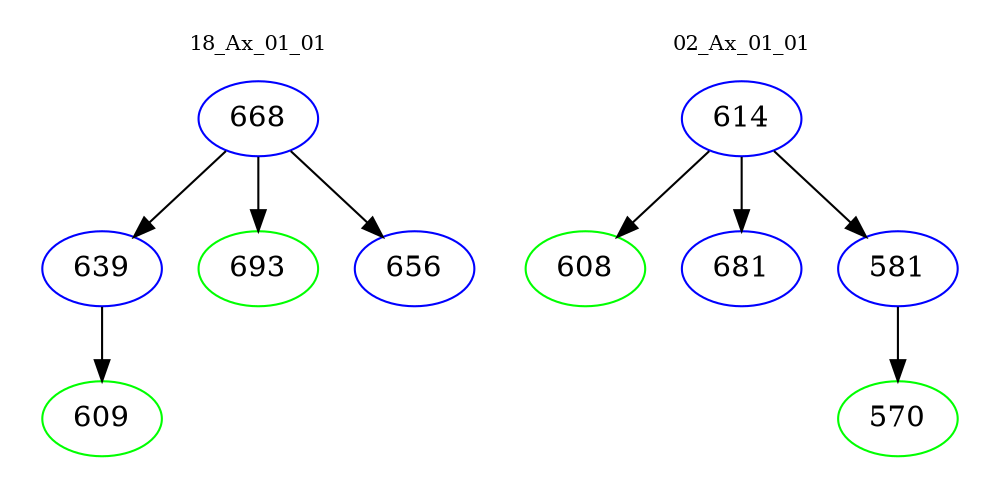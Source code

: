 digraph{
subgraph cluster_0 {
color = white
label = "18_Ax_01_01";
fontsize=10;
T0_668 [label="668", color="blue"]
T0_668 -> T0_639 [color="black"]
T0_639 [label="639", color="blue"]
T0_639 -> T0_609 [color="black"]
T0_609 [label="609", color="green"]
T0_668 -> T0_693 [color="black"]
T0_693 [label="693", color="green"]
T0_668 -> T0_656 [color="black"]
T0_656 [label="656", color="blue"]
}
subgraph cluster_1 {
color = white
label = "02_Ax_01_01";
fontsize=10;
T1_614 [label="614", color="blue"]
T1_614 -> T1_608 [color="black"]
T1_608 [label="608", color="green"]
T1_614 -> T1_681 [color="black"]
T1_681 [label="681", color="blue"]
T1_614 -> T1_581 [color="black"]
T1_581 [label="581", color="blue"]
T1_581 -> T1_570 [color="black"]
T1_570 [label="570", color="green"]
}
}
